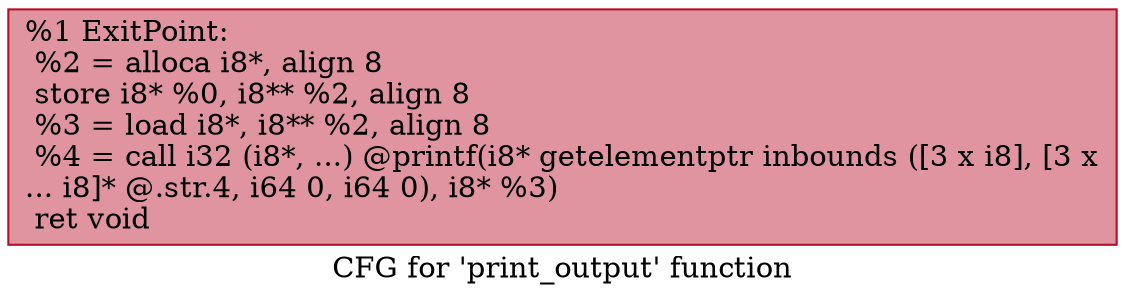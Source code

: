 digraph "CFG for 'print_output' function" {
	label="CFG for 'print_output' function";

	Node0x55d7cff5aa70 [shape=record,color="#b70d28ff", style=filled, fillcolor="#b70d2870",label="{%1 ExitPoint:\l  %2 = alloca i8*, align 8\l  store i8* %0, i8** %2, align 8\l  %3 = load i8*, i8** %2, align 8\l  %4 = call i32 (i8*, ...) @printf(i8* getelementptr inbounds ([3 x i8], [3 x\l... i8]* @.str.4, i64 0, i64 0), i8* %3)\l  ret void\l}"];
}
